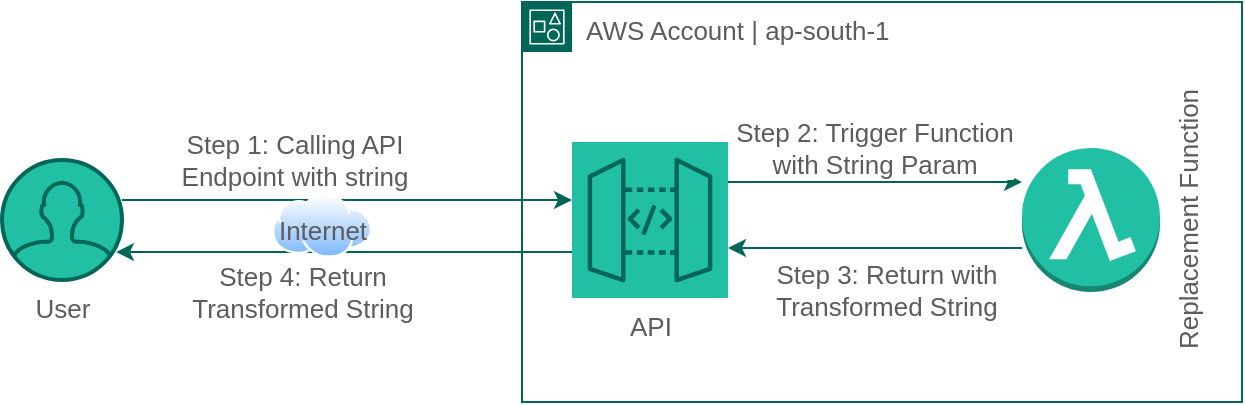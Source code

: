 <mxfile version="19.0.3" type="device"><diagram id="_Gt6bsBkQnKEM2lO4u9j" name="Page-1"><mxGraphModel dx="946" dy="672" grid="1" gridSize="10" guides="1" tooltips="1" connect="1" arrows="1" fold="1" page="1" pageScale="1" pageWidth="827" pageHeight="1169" math="0" shadow="0"><root><mxCell id="0"/><mxCell id="1" parent="0"/><mxCell id="ym5HT9vs21_RK61WuIRL-3" value="AWS Account | ap-south-1" style="points=[[0,0],[0.25,0],[0.5,0],[0.75,0],[1,0],[1,0.25],[1,0.5],[1,0.75],[1,1],[0.75,1],[0.5,1],[0.25,1],[0,1],[0,0.75],[0,0.5],[0,0.25]];outlineConnect=0;html=1;whiteSpace=wrap;fontSize=13;fontStyle=0;container=1;pointerEvents=0;collapsible=0;recursiveResize=0;shape=mxgraph.aws4.group;grIcon=mxgraph.aws4.group_account;strokeColor=#006658;fillColor=none;verticalAlign=top;align=left;spacingLeft=30;fontColor=#5C5C5C;dashed=0;" vertex="1" parent="1"><mxGeometry x="380" y="200" width="360" height="200" as="geometry"/></mxCell><mxCell id="ym5HT9vs21_RK61WuIRL-10" style="edgeStyle=orthogonalEdgeStyle;rounded=0;orthogonalLoop=1;jettySize=auto;html=1;strokeColor=#006658;fontColor=#5C5C5C;fontSize=13;" edge="1" parent="ym5HT9vs21_RK61WuIRL-3"><mxGeometry relative="1" as="geometry"><mxPoint x="250" y="123" as="sourcePoint"/><mxPoint x="103" y="123" as="targetPoint"/></mxGeometry></mxCell><mxCell id="ym5HT9vs21_RK61WuIRL-12" value="Step 3: Return with &lt;br style=&quot;font-size: 13px;&quot;&gt;Transformed String" style="edgeLabel;html=1;align=center;verticalAlign=middle;resizable=0;points=[];fontColor=#5C5C5C;fontSize=13;" vertex="1" connectable="0" parent="ym5HT9vs21_RK61WuIRL-10"><mxGeometry x="-0.134" y="2" relative="1" as="geometry"><mxPoint x="-5" y="19" as="offset"/></mxGeometry></mxCell><mxCell id="ym5HT9vs21_RK61WuIRL-2" value="Replacement Function" style="outlineConnect=0;dashed=0;verticalLabelPosition=middle;verticalAlign=top;align=center;html=1;shape=mxgraph.aws3.lambda_function;fillColor=#21C0A5;strokeColor=#006658;fontColor=#5C5C5C;fontSize=13;horizontal=0;labelPosition=right;" vertex="1" parent="ym5HT9vs21_RK61WuIRL-3"><mxGeometry x="250" y="73" width="69" height="72" as="geometry"/></mxCell><mxCell id="ym5HT9vs21_RK61WuIRL-4" style="edgeStyle=orthogonalEdgeStyle;rounded=0;orthogonalLoop=1;jettySize=auto;html=1;strokeColor=#006658;fontColor=#5C5C5C;fontSize=13;" edge="1" parent="ym5HT9vs21_RK61WuIRL-3" source="ym5HT9vs21_RK61WuIRL-1" target="ym5HT9vs21_RK61WuIRL-2"><mxGeometry relative="1" as="geometry"><mxPoint x="240" y="90" as="targetPoint"/><Array as="points"><mxPoint x="240" y="90"/><mxPoint x="240" y="90"/></Array></mxGeometry></mxCell><mxCell id="ym5HT9vs21_RK61WuIRL-9" value="Step 2: Trigger Function &lt;br style=&quot;font-size: 13px;&quot;&gt;with String Param" style="edgeLabel;html=1;align=center;verticalAlign=middle;resizable=0;points=[];fontColor=#5C5C5C;fontSize=13;" vertex="1" connectable="0" parent="ym5HT9vs21_RK61WuIRL-4"><mxGeometry x="0.039" relative="1" as="geometry"><mxPoint x="-4" y="-17" as="offset"/></mxGeometry></mxCell><mxCell id="ym5HT9vs21_RK61WuIRL-1" value="API" style="sketch=0;points=[[0,0,0],[0.25,0,0],[0.5,0,0],[0.75,0,0],[1,0,0],[0,1,0],[0.25,1,0],[0.5,1,0],[0.75,1,0],[1,1,0],[0,0.25,0],[0,0.5,0],[0,0.75,0],[1,0.25,0],[1,0.5,0],[1,0.75,0]];outlineConnect=0;fontColor=#5C5C5C;gradientDirection=north;fillColor=#21C0A5;strokeColor=#006658;dashed=0;verticalLabelPosition=bottom;verticalAlign=top;align=center;html=1;fontSize=13;fontStyle=0;aspect=fixed;shape=mxgraph.aws4.resourceIcon;resIcon=mxgraph.aws4.api_gateway;" vertex="1" parent="ym5HT9vs21_RK61WuIRL-3"><mxGeometry x="25" y="70" width="78" height="78" as="geometry"/></mxCell><mxCell id="ym5HT9vs21_RK61WuIRL-6" style="edgeStyle=orthogonalEdgeStyle;rounded=0;orthogonalLoop=1;jettySize=auto;html=1;strokeColor=#006658;fontColor=#5C5C5C;fontSize=13;" edge="1" parent="1"><mxGeometry relative="1" as="geometry"><mxPoint x="180" y="299" as="sourcePoint"/><mxPoint x="405" y="299" as="targetPoint"/><Array as="points"><mxPoint x="405" y="299"/></Array></mxGeometry></mxCell><mxCell id="ym5HT9vs21_RK61WuIRL-7" value="Step 1: Calling API &lt;br&gt;Endpoint with string" style="edgeLabel;html=1;align=center;verticalAlign=middle;resizable=0;points=[];fontColor=#5C5C5C;fontSize=13;" vertex="1" connectable="0" parent="ym5HT9vs21_RK61WuIRL-6"><mxGeometry x="-0.242" relative="1" as="geometry"><mxPoint y="-20" as="offset"/></mxGeometry></mxCell><mxCell id="ym5HT9vs21_RK61WuIRL-5" value="User" style="html=1;verticalLabelPosition=bottom;align=center;verticalAlign=top;strokeWidth=2;strokeColor=#006658;shadow=0;dashed=0;shape=mxgraph.ios7.icons.user;fillColor=#21C0A5;fontColor=#5C5C5C;fontSize=13;" vertex="1" parent="1"><mxGeometry x="120" y="279" width="60" height="60" as="geometry"/></mxCell><mxCell id="ym5HT9vs21_RK61WuIRL-13" style="edgeStyle=orthogonalEdgeStyle;rounded=0;orthogonalLoop=1;jettySize=auto;html=1;entryX=0.95;entryY=0.667;entryDx=0;entryDy=0;entryPerimeter=0;strokeColor=#006658;fontColor=#5C5C5C;fontSize=13;" edge="1" parent="1"><mxGeometry relative="1" as="geometry"><mxPoint x="405" y="325" as="sourcePoint"/><mxPoint x="177" y="325.02" as="targetPoint"/><Array as="points"><mxPoint x="350" y="325"/><mxPoint x="350" y="325"/></Array></mxGeometry></mxCell><mxCell id="ym5HT9vs21_RK61WuIRL-14" value="Step 4: Return &lt;br&gt;Transformed String" style="edgeLabel;html=1;align=center;verticalAlign=middle;resizable=0;points=[];fontColor=#5C5C5C;fontSize=13;" vertex="1" connectable="0" parent="ym5HT9vs21_RK61WuIRL-13"><mxGeometry x="-0.281" y="2" relative="1" as="geometry"><mxPoint x="-53" y="18" as="offset"/></mxGeometry></mxCell><mxCell id="ym5HT9vs21_RK61WuIRL-15" value="Internet" style="aspect=fixed;perimeter=ellipsePerimeter;html=1;align=center;shadow=0;dashed=0;spacingTop=3;image;image=img/lib/active_directory/internet_cloud.svg;rounded=0;sketch=0;fontSize=13;fontColor=#5C5C5C;strokeColor=#006658;fillColor=#21C0A5;labelPosition=center;verticalLabelPosition=middle;verticalAlign=middle;labelBackgroundColor=none;" vertex="1" parent="1"><mxGeometry x="255" y="296.25" width="50" height="31.5" as="geometry"/></mxCell></root></mxGraphModel></diagram></mxfile>